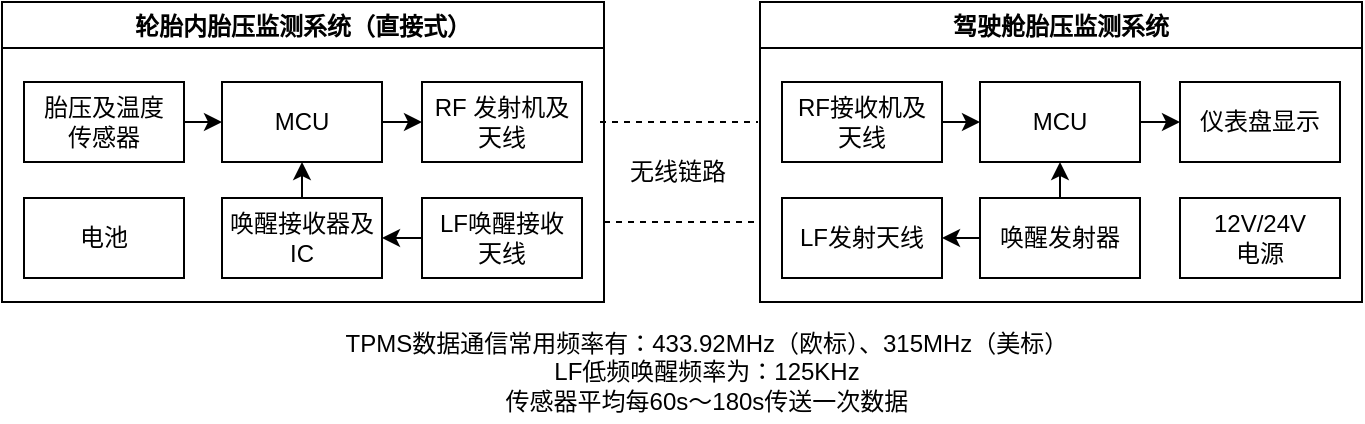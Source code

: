 <mxfile>
    <diagram id="UFRCJ5hFlOmFxORTK3ZJ" name="Page-1">
        <mxGraphModel dx="663" dy="371" grid="1" gridSize="10" guides="1" tooltips="1" connect="1" arrows="1" fold="1" page="1" pageScale="1" pageWidth="827" pageHeight="1169" math="0" shadow="0">
            <root>
                <mxCell id="0"/>
                <mxCell id="1" parent="0"/>
                <mxCell id="6" value="轮胎内胎压监测系统（直接式）" style="swimlane;" parent="1" vertex="1">
                    <mxGeometry x="92" y="150" width="301" height="150" as="geometry"/>
                </mxCell>
                <mxCell id="2" value="胎压及温度&lt;br&gt;传感器" style="rounded=0;whiteSpace=wrap;html=1;" parent="6" vertex="1">
                    <mxGeometry x="11" y="40" width="80" height="40" as="geometry"/>
                </mxCell>
                <mxCell id="7" value="MCU" style="rounded=0;whiteSpace=wrap;html=1;" parent="6" vertex="1">
                    <mxGeometry x="110" y="40" width="80" height="40" as="geometry"/>
                </mxCell>
                <mxCell id="8" value="" style="edgeStyle=none;html=1;" parent="6" source="2" target="7" edge="1">
                    <mxGeometry relative="1" as="geometry"/>
                </mxCell>
                <mxCell id="9" value="RF 发射机及天线" style="rounded=0;whiteSpace=wrap;html=1;" parent="6" vertex="1">
                    <mxGeometry x="210" y="40" width="80" height="40" as="geometry"/>
                </mxCell>
                <mxCell id="10" value="" style="edgeStyle=none;html=1;" parent="6" source="7" target="9" edge="1">
                    <mxGeometry relative="1" as="geometry"/>
                </mxCell>
                <mxCell id="11" value="LF唤醒接收&lt;br&gt;天线" style="rounded=0;whiteSpace=wrap;html=1;" parent="6" vertex="1">
                    <mxGeometry x="210" y="98" width="80" height="40" as="geometry"/>
                </mxCell>
                <mxCell id="16" style="edgeStyle=none;html=1;exitX=0.5;exitY=0;exitDx=0;exitDy=0;entryX=0.5;entryY=1;entryDx=0;entryDy=0;" parent="6" source="14" target="7" edge="1">
                    <mxGeometry relative="1" as="geometry"/>
                </mxCell>
                <mxCell id="14" value="唤醒接收器及IC" style="rounded=0;whiteSpace=wrap;html=1;" parent="6" vertex="1">
                    <mxGeometry x="110" y="98" width="80" height="40" as="geometry"/>
                </mxCell>
                <mxCell id="15" value="" style="edgeStyle=none;html=1;" parent="6" source="11" target="14" edge="1">
                    <mxGeometry relative="1" as="geometry"/>
                </mxCell>
                <mxCell id="41" value="电池" style="rounded=0;whiteSpace=wrap;html=1;" parent="6" vertex="1">
                    <mxGeometry x="11" y="98" width="80" height="40" as="geometry"/>
                </mxCell>
                <mxCell id="25" value="驾驶舱胎压监测系统" style="swimlane;" parent="1" vertex="1">
                    <mxGeometry x="471" y="150" width="301" height="150" as="geometry"/>
                </mxCell>
                <mxCell id="26" value="RF接收机及&lt;br&gt;天线" style="rounded=0;whiteSpace=wrap;html=1;" parent="25" vertex="1">
                    <mxGeometry x="11" y="40" width="80" height="40" as="geometry"/>
                </mxCell>
                <mxCell id="27" value="MCU" style="rounded=0;whiteSpace=wrap;html=1;" parent="25" vertex="1">
                    <mxGeometry x="110" y="40" width="80" height="40" as="geometry"/>
                </mxCell>
                <mxCell id="28" value="" style="edgeStyle=none;html=1;" parent="25" source="26" target="27" edge="1">
                    <mxGeometry relative="1" as="geometry"/>
                </mxCell>
                <mxCell id="29" value="仪表盘显示" style="rounded=0;whiteSpace=wrap;html=1;" parent="25" vertex="1">
                    <mxGeometry x="210" y="40" width="80" height="40" as="geometry"/>
                </mxCell>
                <mxCell id="30" value="" style="edgeStyle=none;html=1;" parent="25" source="27" target="29" edge="1">
                    <mxGeometry relative="1" as="geometry"/>
                </mxCell>
                <mxCell id="31" value="LF发射天线" style="rounded=0;whiteSpace=wrap;html=1;" parent="25" vertex="1">
                    <mxGeometry x="11" y="98" width="80" height="40" as="geometry"/>
                </mxCell>
                <mxCell id="32" style="edgeStyle=none;html=1;exitX=0.5;exitY=0;exitDx=0;exitDy=0;entryX=0.5;entryY=1;entryDx=0;entryDy=0;" parent="25" source="33" target="27" edge="1">
                    <mxGeometry relative="1" as="geometry"/>
                </mxCell>
                <mxCell id="36" style="edgeStyle=none;html=1;exitX=0;exitY=0.5;exitDx=0;exitDy=0;entryX=1;entryY=0.5;entryDx=0;entryDy=0;" parent="25" source="33" target="31" edge="1">
                    <mxGeometry relative="1" as="geometry"/>
                </mxCell>
                <mxCell id="33" value="唤醒发射器" style="rounded=0;whiteSpace=wrap;html=1;" parent="25" vertex="1">
                    <mxGeometry x="110" y="98" width="80" height="40" as="geometry"/>
                </mxCell>
                <mxCell id="42" value="12V/24V&lt;br&gt;电源" style="rounded=0;whiteSpace=wrap;html=1;" parent="25" vertex="1">
                    <mxGeometry x="210" y="98" width="80" height="40" as="geometry"/>
                </mxCell>
                <mxCell id="38" value="" style="endArrow=none;dashed=1;html=1;" parent="1" edge="1">
                    <mxGeometry width="50" height="50" relative="1" as="geometry">
                        <mxPoint x="391" y="210" as="sourcePoint"/>
                        <mxPoint x="470" y="210" as="targetPoint"/>
                    </mxGeometry>
                </mxCell>
                <mxCell id="39" value="" style="endArrow=none;dashed=1;html=1;" parent="1" edge="1">
                    <mxGeometry width="50" height="50" relative="1" as="geometry">
                        <mxPoint x="393" y="260" as="sourcePoint"/>
                        <mxPoint x="470" y="260" as="targetPoint"/>
                    </mxGeometry>
                </mxCell>
                <mxCell id="40" value="无线链路" style="text;html=1;strokeColor=none;fillColor=none;align=center;verticalAlign=middle;whiteSpace=wrap;rounded=0;" parent="1" vertex="1">
                    <mxGeometry x="400" y="220" width="60" height="30" as="geometry"/>
                </mxCell>
                <mxCell id="43" value="TPMS数据通信常用频率有：433.92MHz（欧标）、315MHz（美标）&lt;br&gt;LF低频唤醒频率为：125KHz&lt;br&gt;传感器平均每60s～180s传送一次数据" style="text;html=1;strokeColor=none;fillColor=none;align=center;verticalAlign=middle;whiteSpace=wrap;rounded=0;" parent="1" vertex="1">
                    <mxGeometry x="250" y="310" width="388.5" height="50" as="geometry"/>
                </mxCell>
            </root>
        </mxGraphModel>
    </diagram>
</mxfile>
